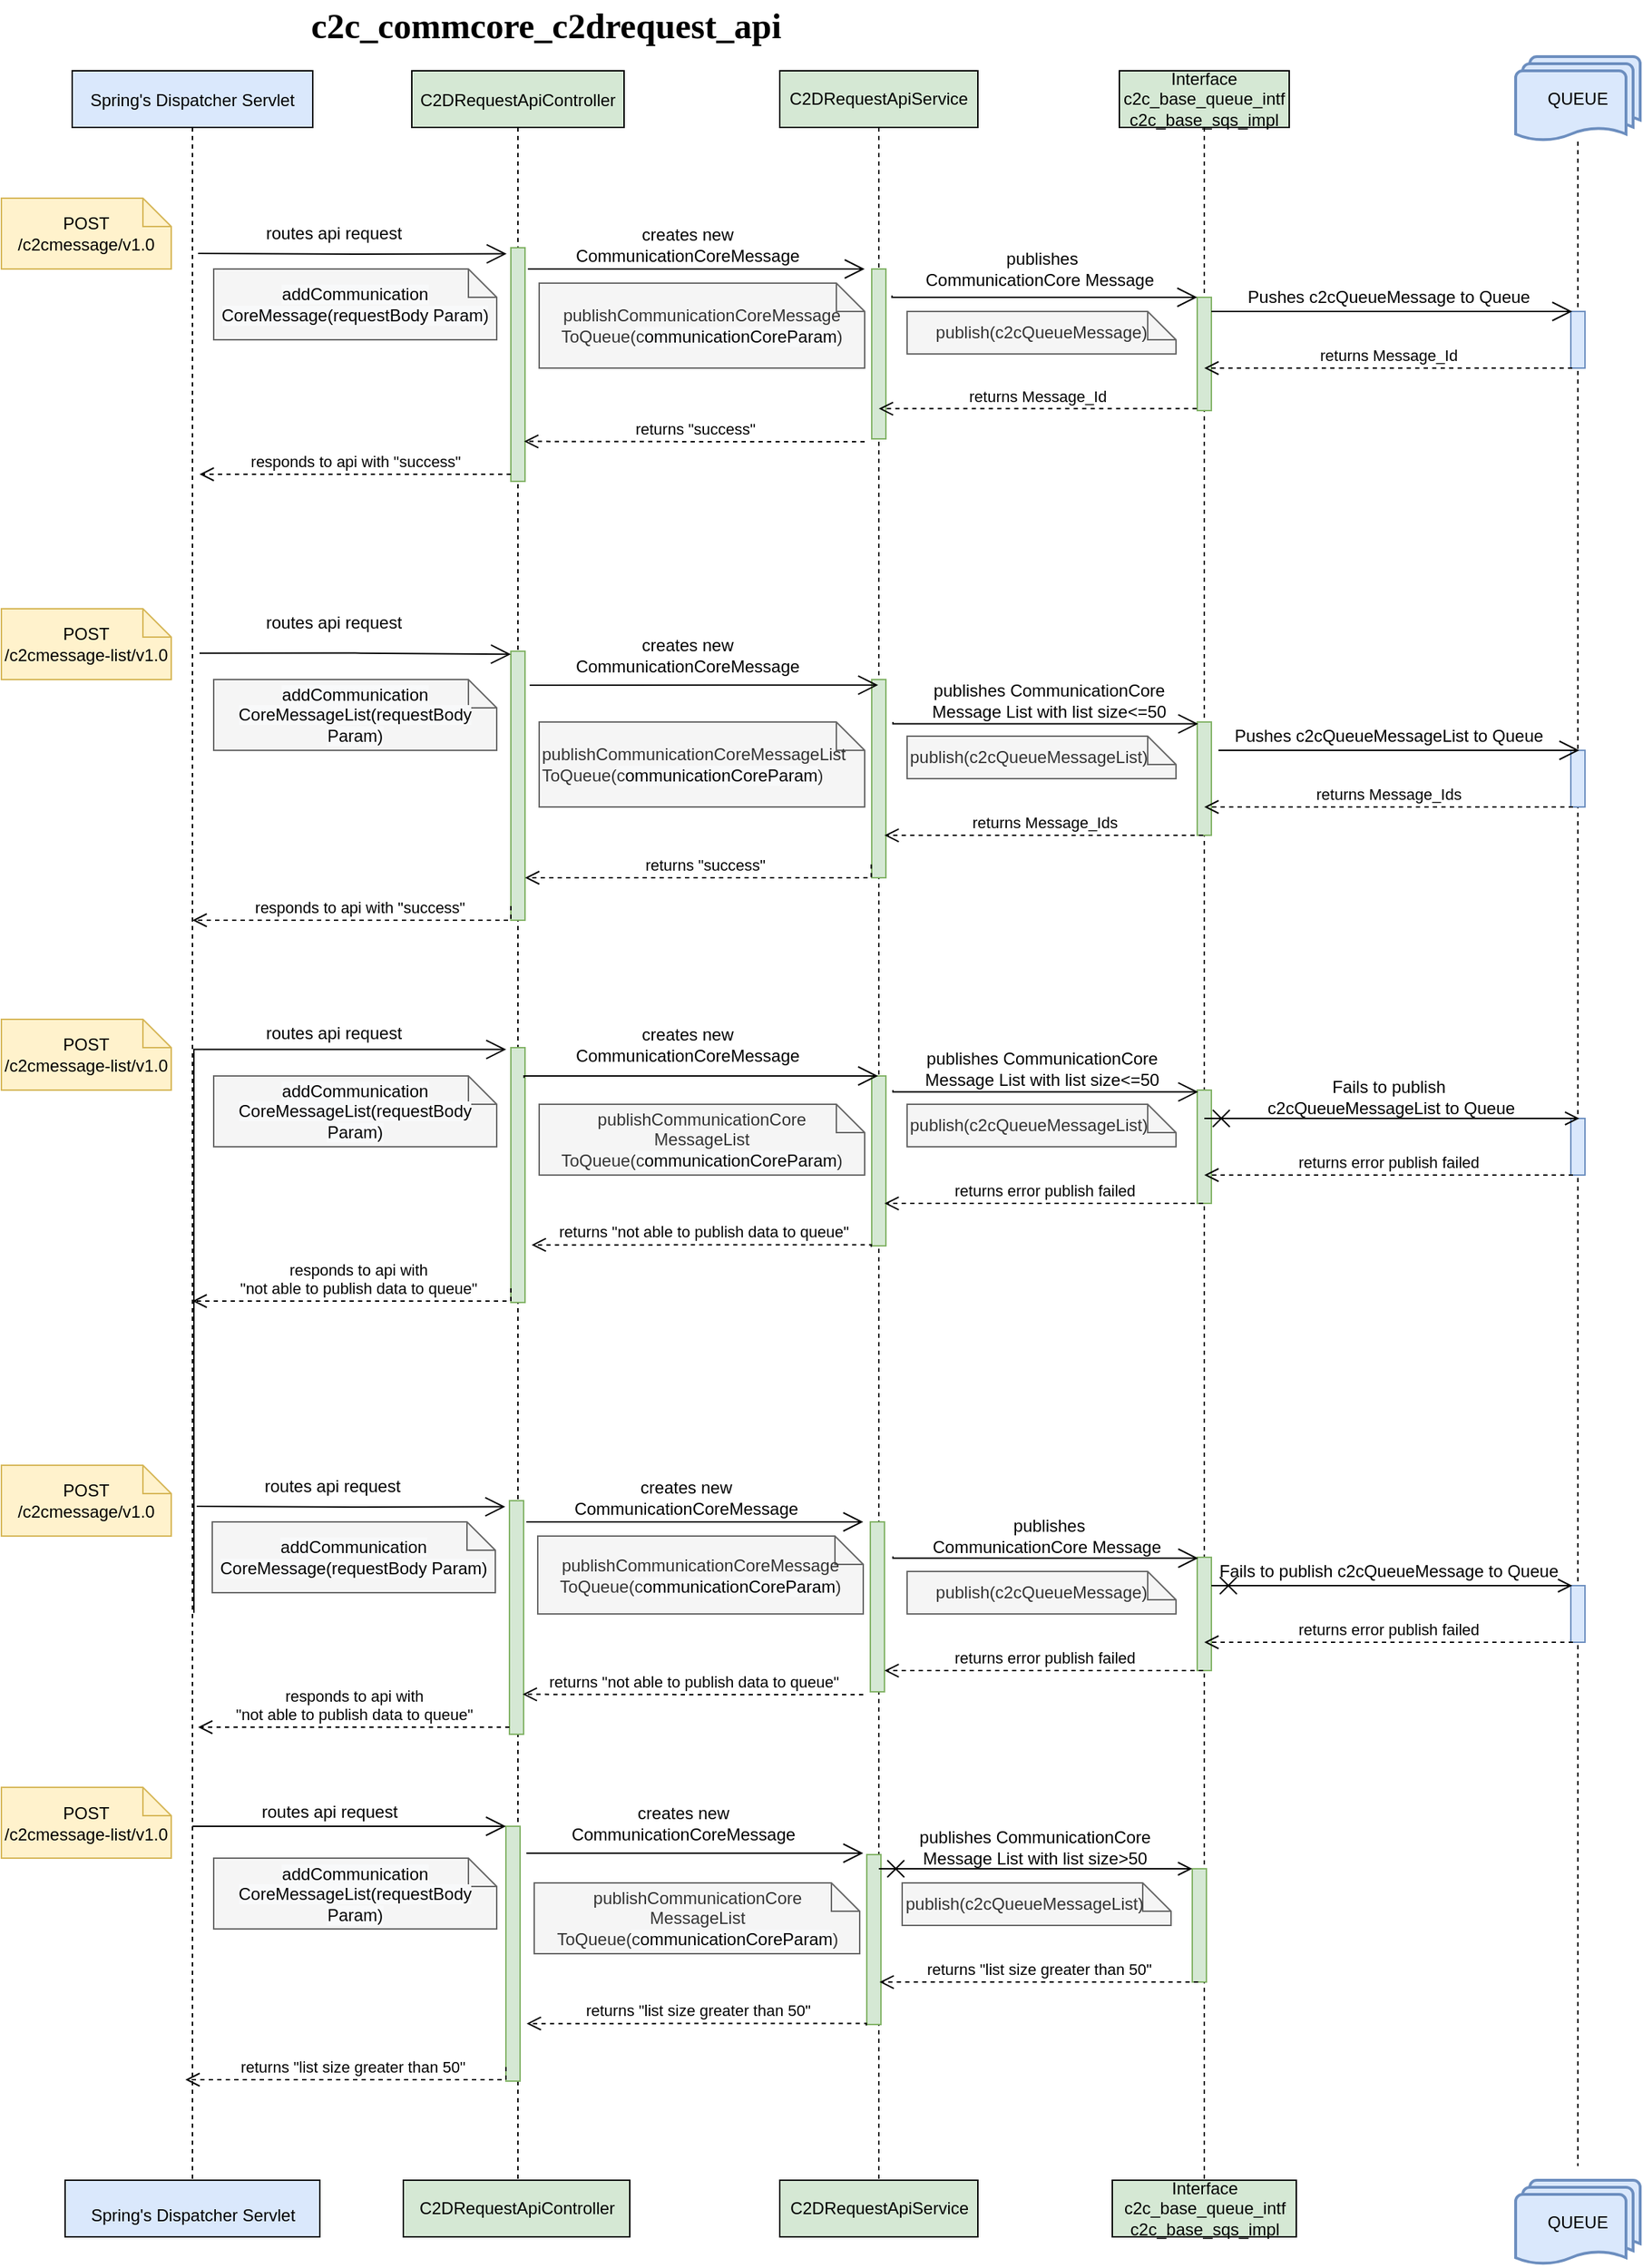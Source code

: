 <mxfile version="14.8.2" type="device"><diagram id="kgpKYQtTHZ0yAKxKKP6v" name="Page-1"><mxGraphModel dx="1022" dy="437" grid="1" gridSize="10" guides="1" tooltips="1" connect="1" arrows="1" fold="1" page="1" pageScale="1" pageWidth="850" pageHeight="1100" math="0" shadow="0"><root><mxCell id="0"/><mxCell id="1" parent="0"/><mxCell id="3nuBFxr9cyL0pnOWT2aG-1" value="Spring's Dispatcher Servlet" style="shape=umlLifeline;perimeter=lifelinePerimeter;container=1;collapsible=0;recursiveResize=0;rounded=0;shadow=0;strokeWidth=1;fillColor=#dae8fc;" parent="1" vertex="1"><mxGeometry x="60" y="60" width="170" height="1490" as="geometry"/></mxCell><mxCell id="3nuBFxr9cyL0pnOWT2aG-5" value="C2DRequestApiController" style="shape=umlLifeline;perimeter=lifelinePerimeter;container=1;collapsible=0;recursiveResize=0;rounded=0;shadow=0;strokeWidth=1;fillColor=#D5E8D4;" parent="1" vertex="1"><mxGeometry x="300" y="60" width="150" height="1490" as="geometry"/></mxCell><mxCell id="3nuBFxr9cyL0pnOWT2aG-6" value="" style="points=[];perimeter=orthogonalPerimeter;rounded=0;shadow=0;strokeWidth=1;fillColor=#d5e8d4;strokeColor=#82b366;" parent="3nuBFxr9cyL0pnOWT2aG-5" vertex="1"><mxGeometry x="70" y="125" width="10" height="165" as="geometry"/></mxCell><mxCell id="YHT5eHNQZRwUMd5hchhT-39" value="" style="points=[];perimeter=orthogonalPerimeter;rounded=0;shadow=0;strokeWidth=1;fillColor=#d5e8d4;strokeColor=#82b366;" parent="3nuBFxr9cyL0pnOWT2aG-5" vertex="1"><mxGeometry x="70" y="410" width="10" height="190" as="geometry"/></mxCell><mxCell id="YHT5eHNQZRwUMd5hchhT-59" value="" style="points=[];perimeter=orthogonalPerimeter;rounded=0;shadow=0;strokeWidth=1;fillColor=#d5e8d4;strokeColor=#82b366;" parent="3nuBFxr9cyL0pnOWT2aG-5" vertex="1"><mxGeometry x="70" y="690" width="10" height="180" as="geometry"/></mxCell><mxCell id="YHT5eHNQZRwUMd5hchhT-5" value="POST /c2cmessage/v1.0" style="shape=note;size=20;whiteSpace=wrap;html=1;fillColor=#fff2cc;strokeColor=#d6b656;" parent="1" vertex="1"><mxGeometry x="10" y="150" width="120" height="50" as="geometry"/></mxCell><mxCell id="YHT5eHNQZRwUMd5hchhT-12" value="" style="endArrow=open;endFill=1;endSize=12;html=1;rounded=0;edgeStyle=orthogonalEdgeStyle;entryX=-0.3;entryY=0.026;entryDx=0;entryDy=0;entryPerimeter=0;" parent="1" target="3nuBFxr9cyL0pnOWT2aG-6" edge="1"><mxGeometry width="160" relative="1" as="geometry"><mxPoint x="149" y="189" as="sourcePoint"/><mxPoint x="360" y="190" as="targetPoint"/><Array as="points"/></mxGeometry></mxCell><mxCell id="YHT5eHNQZRwUMd5hchhT-13" value="routes api request" style="text;html=1;strokeColor=none;fillColor=none;align=center;verticalAlign=middle;whiteSpace=wrap;rounded=0;" parent="1" vertex="1"><mxGeometry x="190" y="165" width="110" height="20" as="geometry"/></mxCell><mxCell id="YHT5eHNQZRwUMd5hchhT-15" value="&lt;span style=&quot;font: 12px / 1.2 &amp;#34;helvetica&amp;#34; ; text-align: center ; color: rgb(0 , 0 , 0) ; text-transform: none ; text-indent: 0px ; letter-spacing: normal ; text-decoration: none ; word-spacing: 0px ; display: inline ; float: none ; overflow-wrap: normal ; background-color: rgb(248 , 249 , 250)&quot;&gt;addCommunication&lt;br&gt;CoreMessage(requestBody Param)&lt;/span&gt;" style="shape=note;size=20;whiteSpace=wrap;html=1;fillColor=#f5f5f5;strokeColor=#666666;fontColor=#333333;" parent="1" vertex="1"><mxGeometry x="160" y="200" width="200" height="50" as="geometry"/></mxCell><mxCell id="YHT5eHNQZRwUMd5hchhT-19" value="&lt;span style=&quot;background-color: rgb(213 , 232 , 212)&quot;&gt;&lt;span style=&quot;color: rgb(0 , 0 , 0) ; font-family: &amp;#34;helvetica&amp;#34; ; font-size: 12px ; font-style: normal ; font-weight: 400 ; letter-spacing: normal ; text-align: center ; text-indent: 0px ; text-transform: none ; word-spacing: 0px ; display: inline ; float: none&quot;&gt;C2DRequestApiService&lt;/span&gt;&lt;br&gt;&lt;/span&gt;" style="shape=umlLifeline;perimeter=lifelinePerimeter;whiteSpace=wrap;html=1;container=1;collapsible=0;recursiveResize=0;outlineConnect=0;fillColor=#D5E8D4;" parent="1" vertex="1"><mxGeometry x="560" y="60" width="140" height="1490" as="geometry"/></mxCell><mxCell id="YHT5eHNQZRwUMd5hchhT-20" value="" style="html=1;points=[];perimeter=orthogonalPerimeter;fillColor=#d5e8d4;strokeColor=#82b366;" parent="YHT5eHNQZRwUMd5hchhT-19" vertex="1"><mxGeometry x="65" y="140" width="10" height="120" as="geometry"/></mxCell><mxCell id="YHT5eHNQZRwUMd5hchhT-45" value="" style="html=1;points=[];perimeter=orthogonalPerimeter;fillColor=#d5e8d4;strokeColor=#82b366;" parent="YHT5eHNQZRwUMd5hchhT-19" vertex="1"><mxGeometry x="65" y="430" width="10" height="140" as="geometry"/></mxCell><mxCell id="YHT5eHNQZRwUMd5hchhT-60" value="" style="html=1;points=[];perimeter=orthogonalPerimeter;fillColor=#d5e8d4;strokeColor=#82b366;" parent="YHT5eHNQZRwUMd5hchhT-19" vertex="1"><mxGeometry x="65" y="710" width="10" height="120" as="geometry"/></mxCell><mxCell id="YHT5eHNQZRwUMd5hchhT-21" value="" style="endArrow=open;endFill=1;endSize=12;html=1;rounded=0;edgeStyle=orthogonalEdgeStyle;" parent="1" edge="1"><mxGeometry width="160" relative="1" as="geometry"><mxPoint x="382" y="200" as="sourcePoint"/><mxPoint x="620" y="200" as="targetPoint"/></mxGeometry></mxCell><mxCell id="YHT5eHNQZRwUMd5hchhT-22" value="publishCommunicationCoreMessage&lt;br&gt;ToQueue(&lt;font style=&quot;background-color: rgb(248 , 249 , 250)&quot;&gt;c&lt;span style=&quot;font: 12px / 1.2 &amp;#34;helvetica&amp;#34; ; text-align: center ; color: rgb(0 , 0 , 0) ; text-transform: none ; text-indent: 0px ; letter-spacing: normal ; text-decoration: none ; word-spacing: 0px ; display: inline ; float: none ; overflow-wrap: normal&quot;&gt;ommunicationCoreParam&lt;/span&gt;&lt;/font&gt;)" style="shape=note;size=20;whiteSpace=wrap;html=1;fillColor=#f5f5f5;strokeColor=#666666;fontColor=#333333;" parent="1" vertex="1"><mxGeometry x="390" y="210" width="230" height="60" as="geometry"/></mxCell><mxCell id="YHT5eHNQZRwUMd5hchhT-23" value="creates new CommunicationCoreMessage" style="text;html=1;strokeColor=none;fillColor=none;align=center;verticalAlign=middle;whiteSpace=wrap;rounded=0;" parent="1" vertex="1"><mxGeometry x="440" y="165" width="110" height="35" as="geometry"/></mxCell><mxCell id="YHT5eHNQZRwUMd5hchhT-24" value="&lt;div align=&quot;center&quot;&gt;QUEUE&lt;/div&gt;" style="strokeWidth=2;html=1;shape=mxgraph.flowchart.multi-document;whiteSpace=wrap;align=center;fillColor=#dae8fc;strokeColor=#6c8ebf;" parent="1" vertex="1"><mxGeometry x="1080" y="50" width="88" height="60" as="geometry"/></mxCell><mxCell id="YHT5eHNQZRwUMd5hchhT-25" value="" style="shape=umlLifeline;perimeter=lifelinePerimeter;whiteSpace=wrap;html=1;container=1;collapsible=0;recursiveResize=0;outlineConnect=0;size=0;fillColor=#dae8fc;" parent="1" vertex="1"><mxGeometry x="1099.5" y="110" width="49" height="1430" as="geometry"/></mxCell><mxCell id="YHT5eHNQZRwUMd5hchhT-61" value="" style="html=1;points=[];perimeter=orthogonalPerimeter;fillColor=#dae8fc;strokeColor=#6c8ebf;" parent="YHT5eHNQZRwUMd5hchhT-25" vertex="1"><mxGeometry x="19.5" y="690" width="10" height="40" as="geometry"/></mxCell><mxCell id="YHT5eHNQZRwUMd5hchhT-27" value="" style="html=1;points=[];perimeter=orthogonalPerimeter;fillColor=#dae8fc;strokeColor=#6c8ebf;" parent="YHT5eHNQZRwUMd5hchhT-25" vertex="1"><mxGeometry x="19.5" y="120" width="10" height="40" as="geometry"/></mxCell><mxCell id="YHT5eHNQZRwUMd5hchhT-46" value="" style="html=1;points=[];perimeter=orthogonalPerimeter;fillColor=#dae8fc;strokeColor=#6c8ebf;" parent="YHT5eHNQZRwUMd5hchhT-25" vertex="1"><mxGeometry x="19.5" y="430" width="10" height="40" as="geometry"/></mxCell><mxCell id="DI2gtHbdPZd41SCXRHpp-9" value="" style="html=1;points=[];perimeter=orthogonalPerimeter;fillColor=#dae8fc;strokeColor=#6c8ebf;" parent="YHT5eHNQZRwUMd5hchhT-25" vertex="1"><mxGeometry x="19.5" y="1020" width="10" height="40" as="geometry"/></mxCell><mxCell id="YHT5eHNQZRwUMd5hchhT-33" value="returns &quot;success&quot;" style="html=1;verticalAlign=bottom;endArrow=open;dashed=1;endSize=8;rounded=0;edgeStyle=orthogonalEdgeStyle;entryX=0.933;entryY=0.829;entryDx=0;entryDy=0;entryPerimeter=0;" parent="1" target="3nuBFxr9cyL0pnOWT2aG-6" edge="1"><mxGeometry relative="1" as="geometry"><mxPoint x="620" y="322" as="sourcePoint"/><mxPoint x="420" y="330" as="targetPoint"/><Array as="points"><mxPoint x="530" y="322"/><mxPoint x="530" y="322"/></Array></mxGeometry></mxCell><mxCell id="YHT5eHNQZRwUMd5hchhT-34" value="responds to api with &quot;success&quot;" style="html=1;verticalAlign=bottom;endArrow=open;dashed=1;endSize=8;rounded=0;edgeStyle=orthogonalEdgeStyle;" parent="1" edge="1"><mxGeometry relative="1" as="geometry"><mxPoint x="370" y="345" as="sourcePoint"/><mxPoint x="150" y="345" as="targetPoint"/><Array as="points"><mxPoint x="275" y="345"/></Array></mxGeometry></mxCell><mxCell id="YHT5eHNQZRwUMd5hchhT-37" value="&lt;font style=&quot;font-size: 12px&quot;&gt;POST &lt;br&gt;/c2cmessage-list/v1.0&lt;/font&gt;" style="shape=note;size=20;whiteSpace=wrap;html=1;fillColor=#fff2cc;strokeColor=#d6b656;align=center;" parent="1" vertex="1"><mxGeometry x="10" y="440" width="120" height="50" as="geometry"/></mxCell><mxCell id="YHT5eHNQZRwUMd5hchhT-41" value="&lt;span style=&quot;font: 12px / 1.2 &amp;#34;helvetica&amp;#34; ; text-align: center ; color: rgb(0 , 0 , 0) ; text-transform: none ; text-indent: 0px ; letter-spacing: normal ; text-decoration: none ; word-spacing: 0px ; display: inline ; float: none ; overflow-wrap: normal ; background-color: rgb(248 , 249 , 250)&quot;&gt;addCommunication&lt;br&gt;CoreMessageList(requestBody Param)&lt;/span&gt;" style="shape=note;size=20;whiteSpace=wrap;html=1;fillColor=#f5f5f5;strokeColor=#666666;fontColor=#333333;" parent="1" vertex="1"><mxGeometry x="160" y="490" width="200" height="50" as="geometry"/></mxCell><mxCell id="YHT5eHNQZRwUMd5hchhT-42" value="publishCommunicationCoreMessageList&lt;br&gt;ToQueue(&lt;font style=&quot;background-color: rgb(248 , 249 , 250)&quot;&gt;c&lt;span style=&quot;font: 12px / 1.2 &amp;#34;helvetica&amp;#34; ; color: rgb(0 , 0 , 0) ; text-transform: none ; text-indent: 0px ; letter-spacing: normal ; text-decoration: none ; word-spacing: 0px ; display: inline ; float: none ; overflow-wrap: normal&quot;&gt;ommunicationCoreParam&lt;/span&gt;&lt;/font&gt;)" style="shape=note;size=20;whiteSpace=wrap;html=1;fillColor=#f5f5f5;strokeColor=#666666;fontColor=#333333;align=left;" parent="1" vertex="1"><mxGeometry x="390" y="520" width="230" height="60" as="geometry"/></mxCell><mxCell id="YHT5eHNQZRwUMd5hchhT-43" value="routes api request" style="text;html=1;strokeColor=none;fillColor=none;align=center;verticalAlign=middle;whiteSpace=wrap;rounded=0;" parent="1" vertex="1"><mxGeometry x="190" y="440" width="110" height="20" as="geometry"/></mxCell><mxCell id="YHT5eHNQZRwUMd5hchhT-44" value="creates new CommunicationCoreMessage" style="text;html=1;strokeColor=none;fillColor=none;align=center;verticalAlign=middle;whiteSpace=wrap;rounded=0;" parent="1" vertex="1"><mxGeometry x="440" y="455" width="110" height="35" as="geometry"/></mxCell><mxCell id="YHT5eHNQZRwUMd5hchhT-49" value="" style="endArrow=open;endFill=1;endSize=12;html=1;rounded=0;edgeStyle=orthogonalEdgeStyle;exitX=1;exitY=0.158;exitDx=0;exitDy=0;exitPerimeter=0;" parent="1" edge="1"><mxGeometry width="160" relative="1" as="geometry"><mxPoint x="150" y="471.34" as="sourcePoint"/><mxPoint x="370" y="472.17" as="targetPoint"/><Array as="points"><mxPoint x="260" y="472"/></Array></mxGeometry></mxCell><mxCell id="YHT5eHNQZRwUMd5hchhT-52" value="returns &quot;success&quot;" style="html=1;verticalAlign=bottom;endArrow=open;dashed=1;endSize=8;rounded=0;edgeStyle=orthogonalEdgeStyle;exitX=-0.033;exitY=0.933;exitDx=0;exitDy=0;exitPerimeter=0;" parent="1" source="YHT5eHNQZRwUMd5hchhT-45" edge="1"><mxGeometry relative="1" as="geometry"><mxPoint x="470" y="630" as="sourcePoint"/><mxPoint x="380" y="630" as="targetPoint"/><Array as="points"><mxPoint x="625" y="630"/></Array></mxGeometry></mxCell><mxCell id="YHT5eHNQZRwUMd5hchhT-53" value="&lt;span style=&quot;font: 11px / 1.2 &amp;#34;helvetica&amp;#34; ; text-align: center ; color: rgb(0 , 0 , 0) ; text-transform: none ; text-indent: 0px ; letter-spacing: normal ; text-decoration: none ; word-spacing: 0px ; display: inline ; float: none ; overflow-wrap: normal ; background-color: rgb(255 , 255 , 255)&quot;&gt;responds to api with &quot;success&quot;&lt;/span&gt;" style="html=1;verticalAlign=bottom;endArrow=open;dashed=1;endSize=8;rounded=0;edgeStyle=orthogonalEdgeStyle;" parent="1" target="3nuBFxr9cyL0pnOWT2aG-1" edge="1"><mxGeometry relative="1" as="geometry"><mxPoint x="370" y="650" as="sourcePoint"/><mxPoint x="151.33" y="650.05" as="targetPoint"/><Array as="points"><mxPoint x="370" y="660"/></Array></mxGeometry></mxCell><mxCell id="YHT5eHNQZRwUMd5hchhT-57" value="POST &lt;br&gt;/c2cmessage-list/v1.0" style="shape=note;size=20;whiteSpace=wrap;html=1;fillColor=#fff2cc;strokeColor=#d6b656;" parent="1" vertex="1"><mxGeometry x="10" y="730" width="120" height="50" as="geometry"/></mxCell><mxCell id="YHT5eHNQZRwUMd5hchhT-62" value="&lt;span style=&quot;font: 12px / 1.2 &amp;#34;helvetica&amp;#34; ; text-align: center ; color: rgb(0 , 0 , 0) ; text-transform: none ; text-indent: 0px ; letter-spacing: normal ; text-decoration: none ; word-spacing: 0px ; display: inline ; float: none ; overflow-wrap: normal ; background-color: rgb(248 , 249 , 250)&quot;&gt;addCommunication&lt;br&gt;CoreMessageList(requestBody Param)&lt;/span&gt;" style="shape=note;size=20;whiteSpace=wrap;html=1;fillColor=#f5f5f5;strokeColor=#666666;fontColor=#333333;" parent="1" vertex="1"><mxGeometry x="160" y="770" width="200" height="50" as="geometry"/></mxCell><mxCell id="YHT5eHNQZRwUMd5hchhT-63" value="publishCommunicationCore&lt;br&gt;MessageList&lt;br&gt;ToQueue(&lt;font style=&quot;background-color: rgb(248 , 249 , 250)&quot;&gt;c&lt;span style=&quot;font: 12px / 1.2 &amp;#34;helvetica&amp;#34; ; text-align: center ; color: rgb(0 , 0 , 0) ; text-transform: none ; text-indent: 0px ; letter-spacing: normal ; text-decoration: none ; word-spacing: 0px ; display: inline ; float: none ; overflow-wrap: normal&quot;&gt;ommunicationCoreParam&lt;/span&gt;&lt;/font&gt;)" style="shape=note;size=20;whiteSpace=wrap;html=1;fillColor=#f5f5f5;strokeColor=#666666;fontColor=#333333;" parent="1" vertex="1"><mxGeometry x="390" y="790" width="230" height="50" as="geometry"/></mxCell><mxCell id="YHT5eHNQZRwUMd5hchhT-67" value="routes api request" style="text;html=1;strokeColor=none;fillColor=none;align=center;verticalAlign=middle;whiteSpace=wrap;rounded=0;" parent="1" vertex="1"><mxGeometry x="190" y="730" width="110" height="20" as="geometry"/></mxCell><mxCell id="YHT5eHNQZRwUMd5hchhT-68" value="creates new CommunicationCoreMessage" style="text;html=1;strokeColor=none;fillColor=none;align=center;verticalAlign=middle;whiteSpace=wrap;rounded=0;" parent="1" vertex="1"><mxGeometry x="440" y="730" width="110" height="35" as="geometry"/></mxCell><mxCell id="YHT5eHNQZRwUMd5hchhT-77" value="&lt;span style=&quot;text-align: center ; color: rgb(0 , 0 , 0) ; text-transform: none ; line-height: 1.2 ; text-indent: 0px ; letter-spacing: normal ; font-style: normal ; font-variant: normal ; font-weight: normal ; text-decoration: none ; word-spacing: 0px ; display: inline ; font-stretch: normal ; float: none ; overflow-wrap: normal ; background-color: rgb(255 , 255 , 255)&quot;&gt;responds to api with &lt;br&gt;&quot;&lt;span&gt;not able to publish data to queue&lt;/span&gt;&quot;&lt;br&gt;&lt;/span&gt;" style="html=1;verticalAlign=bottom;endArrow=open;dashed=1;endSize=8;rounded=0;edgeStyle=orthogonalEdgeStyle;" parent="1" target="3nuBFxr9cyL0pnOWT2aG-1" edge="1"><mxGeometry relative="1" as="geometry"><mxPoint x="370" y="920" as="sourcePoint"/><mxPoint x="152" y="919.41" as="targetPoint"/><Array as="points"><mxPoint x="370" y="929"/></Array></mxGeometry></mxCell><mxCell id="YHT5eHNQZRwUMd5hchhT-78" value="&lt;span style=&quot;font: 12px / 1.2 &amp;#34;helvetica&amp;#34; ; text-align: center ; color: rgb(0 , 0 , 0) ; text-transform: none ; text-indent: 0px ; letter-spacing: normal ; text-decoration: none ; word-spacing: 0px ; display: inline ; float: none ; overflow-wrap: normal ; background-color: rgb(213 , 232 , 212)&quot;&gt;C2DRequestApiController&lt;/span&gt;" style="html=1;strokeWidth=1;fillColor=#d5e8d4;" parent="1" vertex="1"><mxGeometry x="294" y="1550" width="160" height="40" as="geometry"/></mxCell><mxCell id="YHT5eHNQZRwUMd5hchhT-79" value="&lt;span style=&quot;text-align: center ; color: rgb(0 , 0 , 0) ; text-transform: none ; line-height: 1.2 ; text-indent: 0px ; letter-spacing: normal ; font-size: 12px ; font-style: normal ; font-variant: normal ; font-weight: normal ; text-decoration: none ; word-spacing: 0px ; display: inline ; font-stretch: normal ; float: none ; overflow-wrap: normal ; background-color: rgb(213 , 232 , 212)&quot;&gt;C2DRequestApiService&lt;/span&gt;" style="html=1;strokeWidth=1;fillColor=#d5e8d4;" parent="1" vertex="1"><mxGeometry x="560" y="1550" width="140" height="40" as="geometry"/></mxCell><mxCell id="YHT5eHNQZRwUMd5hchhT-81" value="&#10;&#10;&#10;c2c_commcore_c2drequest_api&#10;&#10;" style="text;align=center;fontStyle=1;verticalAlign=middle;spacingLeft=3;spacingRight=3;strokeColor=none;rotatable=0;points=[[0,0.5],[1,0.5]];portConstraint=eastwest;fontFamily=Verdana;fontSize=25;" parent="1" vertex="1"><mxGeometry x="120" y="10" width="550" as="geometry"/></mxCell><mxCell id="YHT5eHNQZRwUMd5hchhT-82" value="&lt;span style=&quot;font: 12px / 1.2 &amp;#34;helvetica&amp;#34; ; text-align: center ; color: rgb(0 , 0 , 0) ; text-transform: none ; text-indent: 0px ; letter-spacing: normal ; text-decoration: none ; word-spacing: 0px ; display: inline ; float: none ; overflow-wrap: normal ; background-color: rgb(218 , 232 , 252)&quot;&gt;Spring's Dispatcher Servlet&lt;/span&gt;" style="html=1;fontFamily=Verdana;fontSize=25;strokeWidth=1;fillColor=#DAE8FC;" parent="1" vertex="1"><mxGeometry x="55" y="1550" width="180" height="40" as="geometry"/></mxCell><mxCell id="r89bFpeMcNBJq7wDjsMA-3" value="" style="endArrow=open;endFill=1;endSize=12;html=1;rounded=0;edgeStyle=orthogonalEdgeStyle;exitX=1.333;exitY=0.126;exitDx=0;exitDy=0;exitPerimeter=0;" parent="1" source="YHT5eHNQZRwUMd5hchhT-39" target="YHT5eHNQZRwUMd5hchhT-19" edge="1"><mxGeometry width="160" relative="1" as="geometry"><mxPoint x="415" y="492.5" as="sourcePoint"/><mxPoint x="575" y="492.5" as="targetPoint"/><Array as="points"><mxPoint x="550" y="494"/><mxPoint x="550" y="494"/></Array></mxGeometry></mxCell><mxCell id="r89bFpeMcNBJq7wDjsMA-5" value="" style="endArrow=open;endFill=1;endSize=12;html=1;rounded=0;edgeStyle=orthogonalEdgeStyle;entryX=-0.333;entryY=0.007;entryDx=0;entryDy=0;entryPerimeter=0;exitX=0.506;exitY=0.731;exitDx=0;exitDy=0;exitPerimeter=0;" parent="1" source="3nuBFxr9cyL0pnOWT2aG-1" target="YHT5eHNQZRwUMd5hchhT-59" edge="1"><mxGeometry width="160" relative="1" as="geometry"><mxPoint x="170" y="754.5" as="sourcePoint"/><mxPoint x="330" y="754.5" as="targetPoint"/><Array as="points"><mxPoint x="146" y="751"/></Array></mxGeometry></mxCell><mxCell id="r89bFpeMcNBJq7wDjsMA-6" value="" style="endArrow=open;endFill=1;endSize=12;html=1;rounded=0;edgeStyle=orthogonalEdgeStyle;exitX=0.933;exitY=0.119;exitDx=0;exitDy=0;exitPerimeter=0;" parent="1" source="YHT5eHNQZRwUMd5hchhT-59" target="YHT5eHNQZRwUMd5hchhT-19" edge="1"><mxGeometry width="160" relative="1" as="geometry"><mxPoint x="415" y="770" as="sourcePoint"/><mxPoint x="575" y="770" as="targetPoint"/><Array as="points"><mxPoint x="379" y="770"/></Array></mxGeometry></mxCell><mxCell id="r89bFpeMcNBJq7wDjsMA-12" value="&lt;font style=&quot;font-size: 11px&quot;&gt;returns &quot;not able to publish data to queue&quot;&lt;/font&gt;" style="html=1;verticalAlign=bottom;endArrow=open;dashed=1;endSize=8;rounded=0;edgeStyle=orthogonalEdgeStyle;entryX=1.467;entryY=0.774;entryDx=0;entryDy=0;entryPerimeter=0;exitX=-0.033;exitY=1.006;exitDx=0;exitDy=0;exitPerimeter=0;" parent="1" source="YHT5eHNQZRwUMd5hchhT-60" target="YHT5eHNQZRwUMd5hchhT-59" edge="1"><mxGeometry relative="1" as="geometry"><mxPoint x="570" y="890" as="sourcePoint"/><mxPoint x="490" y="890" as="targetPoint"/><Array as="points"><mxPoint x="625" y="889"/></Array></mxGeometry></mxCell><mxCell id="DI2gtHbdPZd41SCXRHpp-1" value="" style="points=[];perimeter=orthogonalPerimeter;rounded=0;shadow=0;strokeWidth=1;fillColor=#d5e8d4;strokeColor=#82b366;" parent="1" vertex="1"><mxGeometry x="369" y="1070" width="10" height="165" as="geometry"/></mxCell><mxCell id="DI2gtHbdPZd41SCXRHpp-2" value="" style="endArrow=open;endFill=1;endSize=12;html=1;rounded=0;edgeStyle=orthogonalEdgeStyle;entryX=-0.3;entryY=0.026;entryDx=0;entryDy=0;entryPerimeter=0;" parent="1" target="DI2gtHbdPZd41SCXRHpp-1" edge="1"><mxGeometry width="160" relative="1" as="geometry"><mxPoint x="148" y="1074" as="sourcePoint"/><mxPoint x="359" y="1075" as="targetPoint"/><Array as="points"/></mxGeometry></mxCell><mxCell id="DI2gtHbdPZd41SCXRHpp-3" value="routes api request" style="text;html=1;strokeColor=none;fillColor=none;align=center;verticalAlign=middle;whiteSpace=wrap;rounded=0;" parent="1" vertex="1"><mxGeometry x="189" y="1050" width="110" height="20" as="geometry"/></mxCell><mxCell id="DI2gtHbdPZd41SCXRHpp-4" value="&lt;span style=&quot;font: 12px / 1.2 &amp;#34;helvetica&amp;#34; ; text-align: center ; color: rgb(0 , 0 , 0) ; text-transform: none ; text-indent: 0px ; letter-spacing: normal ; text-decoration: none ; word-spacing: 0px ; display: inline ; float: none ; overflow-wrap: normal ; background-color: rgb(248 , 249 , 250)&quot;&gt;addCommunication&lt;br&gt;CoreMessage(requestBody Param)&lt;/span&gt;" style="shape=note;size=20;whiteSpace=wrap;html=1;fillColor=#f5f5f5;strokeColor=#666666;fontColor=#333333;" parent="1" vertex="1"><mxGeometry x="159" y="1085" width="200" height="50" as="geometry"/></mxCell><mxCell id="DI2gtHbdPZd41SCXRHpp-5" value="" style="html=1;points=[];perimeter=orthogonalPerimeter;fillColor=#d5e8d4;strokeColor=#82b366;" parent="1" vertex="1"><mxGeometry x="624" y="1085" width="10" height="120" as="geometry"/></mxCell><mxCell id="DI2gtHbdPZd41SCXRHpp-6" value="" style="endArrow=open;endFill=1;endSize=12;html=1;rounded=0;edgeStyle=orthogonalEdgeStyle;" parent="1" edge="1"><mxGeometry width="160" relative="1" as="geometry"><mxPoint x="381" y="1085" as="sourcePoint"/><mxPoint x="619" y="1085" as="targetPoint"/></mxGeometry></mxCell><mxCell id="DI2gtHbdPZd41SCXRHpp-7" value="publishCommunicationCoreMessage&lt;br&gt;ToQueue(&lt;font style=&quot;background-color: rgb(248 , 249 , 250)&quot;&gt;c&lt;span style=&quot;font: 12px / 1.2 &amp;#34;helvetica&amp;#34; ; text-align: center ; color: rgb(0 , 0 , 0) ; text-transform: none ; text-indent: 0px ; letter-spacing: normal ; text-decoration: none ; word-spacing: 0px ; display: inline ; float: none ; overflow-wrap: normal&quot;&gt;ommunicationCoreParam&lt;/span&gt;&lt;/font&gt;)" style="shape=note;size=20;whiteSpace=wrap;html=1;fillColor=#f5f5f5;strokeColor=#666666;fontColor=#333333;" parent="1" vertex="1"><mxGeometry x="389" y="1095" width="230" height="55" as="geometry"/></mxCell><mxCell id="DI2gtHbdPZd41SCXRHpp-8" value="creates new CommunicationCoreMessage" style="text;html=1;strokeColor=none;fillColor=none;align=center;verticalAlign=middle;whiteSpace=wrap;rounded=0;" parent="1" vertex="1"><mxGeometry x="439" y="1050" width="110" height="35" as="geometry"/></mxCell><mxCell id="DI2gtHbdPZd41SCXRHpp-11" value="returns &quot;not able to publish data to queue&quot;" style="html=1;verticalAlign=bottom;endArrow=open;dashed=1;endSize=8;rounded=0;edgeStyle=orthogonalEdgeStyle;entryX=0.933;entryY=0.829;entryDx=0;entryDy=0;entryPerimeter=0;" parent="1" target="DI2gtHbdPZd41SCXRHpp-1" edge="1"><mxGeometry relative="1" as="geometry"><mxPoint x="619" y="1207" as="sourcePoint"/><mxPoint x="419" y="1215" as="targetPoint"/><Array as="points"><mxPoint x="529" y="1207"/><mxPoint x="529" y="1207"/></Array></mxGeometry></mxCell><mxCell id="DI2gtHbdPZd41SCXRHpp-12" value="responds to api with&lt;br&gt;&quot;not able to publish data to queue&quot;" style="html=1;verticalAlign=bottom;endArrow=open;dashed=1;endSize=8;rounded=0;edgeStyle=orthogonalEdgeStyle;" parent="1" edge="1"><mxGeometry relative="1" as="geometry"><mxPoint x="369" y="1230" as="sourcePoint"/><mxPoint x="149" y="1230" as="targetPoint"/><Array as="points"><mxPoint x="274" y="1230"/></Array></mxGeometry></mxCell><mxCell id="DI2gtHbdPZd41SCXRHpp-15" value="POST /c2cmessage/v1.0" style="shape=note;size=20;whiteSpace=wrap;html=1;fillColor=#fff2cc;strokeColor=#d6b656;" parent="1" vertex="1"><mxGeometry x="10" y="1045" width="120" height="50" as="geometry"/></mxCell><mxCell id="DI2gtHbdPZd41SCXRHpp-18" value="Interface&lt;br&gt;c2c_base_queue_intf&lt;br&gt;c2c_base_sqs_impl" style="shape=umlLifeline;perimeter=lifelinePerimeter;whiteSpace=wrap;html=1;container=1;collapsible=0;recursiveResize=0;outlineConnect=0;fillColor=#d5e8d4;" parent="1" vertex="1"><mxGeometry x="800" y="60" width="120" height="1490" as="geometry"/></mxCell><mxCell id="DI2gtHbdPZd41SCXRHpp-20" value="" style="html=1;points=[];perimeter=orthogonalPerimeter;strokeColor=#82b366;fillColor=#d5e8d4;" parent="DI2gtHbdPZd41SCXRHpp-18" vertex="1"><mxGeometry x="55" y="160" width="10" height="80" as="geometry"/></mxCell><mxCell id="DI2gtHbdPZd41SCXRHpp-21" value="" style="html=1;points=[];perimeter=orthogonalPerimeter;strokeColor=#82b366;fillColor=#d5e8d4;" parent="DI2gtHbdPZd41SCXRHpp-18" vertex="1"><mxGeometry x="55" y="460" width="10" height="80" as="geometry"/></mxCell><mxCell id="DI2gtHbdPZd41SCXRHpp-22" value="" style="html=1;points=[];perimeter=orthogonalPerimeter;strokeColor=#82b366;fillColor=#d5e8d4;" parent="DI2gtHbdPZd41SCXRHpp-18" vertex="1"><mxGeometry x="55" y="720" width="10" height="80" as="geometry"/></mxCell><mxCell id="DI2gtHbdPZd41SCXRHpp-23" value="" style="html=1;points=[];perimeter=orthogonalPerimeter;strokeColor=#82b366;fillColor=#d5e8d4;" parent="DI2gtHbdPZd41SCXRHpp-18" vertex="1"><mxGeometry x="55" y="1050" width="10" height="80" as="geometry"/></mxCell><mxCell id="DI2gtHbdPZd41SCXRHpp-19" value="Interface&lt;br&gt;c2c_base_queue_intf&lt;br&gt;c2c_base_sqs_impl" style="html=1;fillColor=#d5e8d4;" parent="1" vertex="1"><mxGeometry x="795" y="1550" width="130" height="40" as="geometry"/></mxCell><mxCell id="DI2gtHbdPZd41SCXRHpp-24" value="" style="endArrow=open;endFill=1;endSize=12;html=1;rounded=0;edgeStyle=orthogonalEdgeStyle;exitX=1.433;exitY=0.156;exitDx=0;exitDy=0;exitPerimeter=0;" parent="1" source="YHT5eHNQZRwUMd5hchhT-20" target="DI2gtHbdPZd41SCXRHpp-20" edge="1"><mxGeometry width="160" relative="1" as="geometry"><mxPoint x="680" y="220" as="sourcePoint"/><mxPoint x="840" y="220" as="targetPoint"/><Array as="points"><mxPoint x="639" y="220"/></Array></mxGeometry></mxCell><mxCell id="DI2gtHbdPZd41SCXRHpp-25" value="returns Message_Id" style="html=1;verticalAlign=bottom;endArrow=open;dashed=1;endSize=8;rounded=0;edgeStyle=orthogonalEdgeStyle;exitX=-0.033;exitY=0.983;exitDx=0;exitDy=0;exitPerimeter=0;" parent="1" source="DI2gtHbdPZd41SCXRHpp-20" target="YHT5eHNQZRwUMd5hchhT-19" edge="1"><mxGeometry relative="1" as="geometry"><mxPoint x="800" y="300" as="sourcePoint"/><mxPoint x="660" y="272" as="targetPoint"/><Array as="points"><mxPoint x="690" y="299"/><mxPoint x="690" y="299"/></Array></mxGeometry></mxCell><mxCell id="DI2gtHbdPZd41SCXRHpp-26" value="" style="endArrow=open;endFill=1;endSize=12;html=1;rounded=0;edgeStyle=orthogonalEdgeStyle;" parent="1" source="DI2gtHbdPZd41SCXRHpp-20" edge="1"><mxGeometry width="160" relative="1" as="geometry"><mxPoint x="960" y="230" as="sourcePoint"/><mxPoint x="1120" y="230" as="targetPoint"/><Array as="points"><mxPoint x="920" y="230"/><mxPoint x="920" y="230"/></Array></mxGeometry></mxCell><mxCell id="DI2gtHbdPZd41SCXRHpp-27" value="returns Message_Id" style="html=1;verticalAlign=bottom;endArrow=open;dashed=1;endSize=8;rounded=0;edgeStyle=orthogonalEdgeStyle;" parent="1" target="DI2gtHbdPZd41SCXRHpp-18" edge="1"><mxGeometry relative="1" as="geometry"><mxPoint x="1120" y="270" as="sourcePoint"/><mxPoint x="1040" y="270" as="targetPoint"/><Array as="points"><mxPoint x="920" y="270"/><mxPoint x="920" y="270"/></Array></mxGeometry></mxCell><mxCell id="DI2gtHbdPZd41SCXRHpp-28" value="" style="endArrow=open;endFill=1;endSize=12;html=1;rounded=0;edgeStyle=orthogonalEdgeStyle;exitX=1.433;exitY=0.156;exitDx=0;exitDy=0;exitPerimeter=0;" parent="1" edge="1"><mxGeometry width="160" relative="1" as="geometry"><mxPoint x="640.03" y="520" as="sourcePoint"/><mxPoint x="855.7" y="521.28" as="targetPoint"/><Array as="points"><mxPoint x="639.7" y="521.28"/></Array></mxGeometry></mxCell><mxCell id="DI2gtHbdPZd41SCXRHpp-29" value="returns Message_Ids" style="html=1;verticalAlign=bottom;endArrow=open;dashed=1;endSize=8;rounded=0;edgeStyle=orthogonalEdgeStyle;exitX=-0.033;exitY=0.983;exitDx=0;exitDy=0;exitPerimeter=0;" parent="1" edge="1"><mxGeometry relative="1" as="geometry"><mxPoint x="859.17" y="600.04" as="sourcePoint"/><mxPoint x="634" y="600.04" as="targetPoint"/><Array as="points"><mxPoint x="694.5" y="600.4"/><mxPoint x="694.5" y="600.4"/></Array></mxGeometry></mxCell><mxCell id="DI2gtHbdPZd41SCXRHpp-30" value="" style="endArrow=open;endFill=1;endSize=12;html=1;rounded=0;edgeStyle=orthogonalEdgeStyle;" parent="1" edge="1"><mxGeometry width="160" relative="1" as="geometry"><mxPoint x="870" y="540" as="sourcePoint"/><mxPoint x="1125" y="540" as="targetPoint"/><Array as="points"><mxPoint x="925" y="540"/><mxPoint x="925" y="540"/></Array></mxGeometry></mxCell><mxCell id="DI2gtHbdPZd41SCXRHpp-31" value="returns Message_Ids" style="html=1;verticalAlign=bottom;endArrow=open;dashed=1;endSize=8;rounded=0;edgeStyle=orthogonalEdgeStyle;" parent="1" edge="1"><mxGeometry relative="1" as="geometry"><mxPoint x="1120.5" y="580" as="sourcePoint"/><mxPoint x="860" y="580" as="targetPoint"/><Array as="points"><mxPoint x="920.5" y="580"/><mxPoint x="920.5" y="580"/></Array></mxGeometry></mxCell><mxCell id="DI2gtHbdPZd41SCXRHpp-32" value="returns error publish failed" style="html=1;verticalAlign=bottom;endArrow=open;dashed=1;endSize=8;rounded=0;edgeStyle=orthogonalEdgeStyle;exitX=-0.033;exitY=0.983;exitDx=0;exitDy=0;exitPerimeter=0;" parent="1" edge="1"><mxGeometry relative="1" as="geometry"><mxPoint x="859.17" y="860.04" as="sourcePoint"/><mxPoint x="634" y="860.04" as="targetPoint"/><Array as="points"><mxPoint x="694.5" y="860.4"/><mxPoint x="694.5" y="860.4"/></Array></mxGeometry></mxCell><mxCell id="DI2gtHbdPZd41SCXRHpp-33" value="returns error publish failed" style="html=1;verticalAlign=bottom;endArrow=open;dashed=1;endSize=8;rounded=0;edgeStyle=orthogonalEdgeStyle;" parent="1" edge="1"><mxGeometry relative="1" as="geometry"><mxPoint x="1120.5" y="840" as="sourcePoint"/><mxPoint x="860" y="840" as="targetPoint"/><Array as="points"><mxPoint x="920.5" y="840"/><mxPoint x="920.5" y="840"/></Array></mxGeometry></mxCell><mxCell id="DI2gtHbdPZd41SCXRHpp-34" value="returns error publish failed" style="html=1;verticalAlign=bottom;endArrow=open;dashed=1;endSize=8;rounded=0;edgeStyle=orthogonalEdgeStyle;exitX=-0.033;exitY=0.983;exitDx=0;exitDy=0;exitPerimeter=0;" parent="1" edge="1"><mxGeometry relative="1" as="geometry"><mxPoint x="859.17" y="1190.04" as="sourcePoint"/><mxPoint x="634" y="1190.04" as="targetPoint"/><Array as="points"><mxPoint x="694.5" y="1190.4"/><mxPoint x="694.5" y="1190.4"/></Array></mxGeometry></mxCell><mxCell id="DI2gtHbdPZd41SCXRHpp-35" value="returns error publish failed" style="html=1;verticalAlign=bottom;endArrow=open;dashed=1;endSize=8;rounded=0;edgeStyle=orthogonalEdgeStyle;" parent="1" edge="1"><mxGeometry relative="1" as="geometry"><mxPoint x="1120.5" y="1170" as="sourcePoint"/><mxPoint x="860" y="1170" as="targetPoint"/><Array as="points"><mxPoint x="920.5" y="1170"/><mxPoint x="920.5" y="1170"/></Array></mxGeometry></mxCell><mxCell id="DI2gtHbdPZd41SCXRHpp-37" value="" style="endArrow=open;startArrow=cross;endFill=0;startFill=0;endSize=8;startSize=10;html=1;rounded=0;edgeStyle=orthogonalEdgeStyle;" parent="1" source="DI2gtHbdPZd41SCXRHpp-23" edge="1"><mxGeometry width="160" relative="1" as="geometry"><mxPoint x="960" y="1130" as="sourcePoint"/><mxPoint x="1120" y="1130" as="targetPoint"/><Array as="points"><mxPoint x="930" y="1130"/><mxPoint x="930" y="1130"/></Array></mxGeometry></mxCell><mxCell id="DI2gtHbdPZd41SCXRHpp-38" value="" style="endArrow=open;startArrow=cross;endFill=0;startFill=0;endSize=8;startSize=10;html=1;rounded=0;edgeStyle=orthogonalEdgeStyle;" parent="1" edge="1"><mxGeometry width="160" relative="1" as="geometry"><mxPoint x="860" y="800" as="sourcePoint"/><mxPoint x="1125" y="800" as="targetPoint"/><Array as="points"><mxPoint x="935" y="800"/><mxPoint x="935" y="800"/></Array></mxGeometry></mxCell><mxCell id="DI2gtHbdPZd41SCXRHpp-40" value="" style="endArrow=open;endFill=1;endSize=12;html=1;rounded=0;edgeStyle=orthogonalEdgeStyle;exitX=1.433;exitY=0.156;exitDx=0;exitDy=0;exitPerimeter=0;" parent="1" edge="1"><mxGeometry width="160" relative="1" as="geometry"><mxPoint x="640.03" y="780" as="sourcePoint"/><mxPoint x="855.7" y="781.28" as="targetPoint"/><Array as="points"><mxPoint x="639.7" y="781.28"/></Array></mxGeometry></mxCell><mxCell id="DI2gtHbdPZd41SCXRHpp-41" value="" style="endArrow=open;endFill=1;endSize=12;html=1;rounded=0;edgeStyle=orthogonalEdgeStyle;exitX=1.433;exitY=0.156;exitDx=0;exitDy=0;exitPerimeter=0;" parent="1" edge="1"><mxGeometry width="160" relative="1" as="geometry"><mxPoint x="640.03" y="1109.35" as="sourcePoint"/><mxPoint x="855.7" y="1110.63" as="targetPoint"/><Array as="points"><mxPoint x="639.7" y="1110.63"/></Array></mxGeometry></mxCell><mxCell id="DI2gtHbdPZd41SCXRHpp-43" value="&lt;div style=&quot;box-sizing: border-box&quot;&gt;&lt;font style=&quot;font-size: 12px&quot;&gt;publish(c2cQueueMessage)&lt;/font&gt;&lt;/div&gt;" style="shape=note;size=20;whiteSpace=wrap;html=1;strokeColor=#666666;fillColor=#f5f5f5;fontColor=#333333;" parent="1" vertex="1"><mxGeometry x="650" y="230" width="190" height="30" as="geometry"/></mxCell><mxCell id="DI2gtHbdPZd41SCXRHpp-44" value="&lt;div style=&quot;box-sizing: border-box&quot;&gt;&lt;font style=&quot;font-size: 12px&quot;&gt;publish(c2cQueueMessageList)&lt;/font&gt;&lt;/div&gt;" style="shape=note;size=20;whiteSpace=wrap;html=1;strokeColor=#666666;fillColor=#f5f5f5;fontColor=#333333;align=left;" parent="1" vertex="1"><mxGeometry x="650" y="530" width="190" height="30" as="geometry"/></mxCell><mxCell id="DI2gtHbdPZd41SCXRHpp-45" value="&lt;div style=&quot;box-sizing: border-box&quot;&gt;&lt;font style=&quot;font-size: 12px&quot;&gt;publish(c2cQueueMessageList)&lt;/font&gt;&lt;/div&gt;" style="shape=note;size=20;whiteSpace=wrap;html=1;strokeColor=#666666;fillColor=#f5f5f5;fontColor=#333333;align=left;" parent="1" vertex="1"><mxGeometry x="650" y="790" width="190" height="30" as="geometry"/></mxCell><mxCell id="DI2gtHbdPZd41SCXRHpp-46" value="&lt;div style=&quot;box-sizing: border-box&quot;&gt;&lt;font style=&quot;font-size: 12px&quot;&gt;publish(c2cQueueMessage)&lt;/font&gt;&lt;/div&gt;" style="shape=note;size=20;whiteSpace=wrap;html=1;strokeColor=#666666;fillColor=#f5f5f5;fontColor=#333333;" parent="1" vertex="1"><mxGeometry x="650" y="1120" width="190" height="30" as="geometry"/></mxCell><mxCell id="DI2gtHbdPZd41SCXRHpp-48" value="publishes &lt;br&gt;CommunicationCore Message&amp;nbsp;" style="text;html=1;align=center;verticalAlign=middle;resizable=0;points=[];autosize=1;strokeColor=none;" parent="1" vertex="1"><mxGeometry x="655" y="185" width="180" height="30" as="geometry"/></mxCell><mxCell id="DI2gtHbdPZd41SCXRHpp-49" value="publishes CommunicationCore &lt;br&gt;Message List with list size&amp;lt;=50" style="text;html=1;align=center;verticalAlign=middle;resizable=0;points=[];autosize=1;strokeColor=none;" parent="1" vertex="1"><mxGeometry x="660" y="490" width="180" height="30" as="geometry"/></mxCell><mxCell id="DI2gtHbdPZd41SCXRHpp-50" value="publishes CommunicationCore &lt;br&gt;Message List with list size&amp;lt;=50" style="text;html=1;align=center;verticalAlign=middle;resizable=0;points=[];autosize=1;strokeColor=none;" parent="1" vertex="1"><mxGeometry x="655" y="750" width="180" height="30" as="geometry"/></mxCell><mxCell id="DI2gtHbdPZd41SCXRHpp-51" value="publishes &lt;br&gt;CommunicationCore Message&amp;nbsp;" style="text;html=1;align=center;verticalAlign=middle;resizable=0;points=[];autosize=1;strokeColor=none;" parent="1" vertex="1"><mxGeometry x="660" y="1080" width="180" height="30" as="geometry"/></mxCell><mxCell id="DI2gtHbdPZd41SCXRHpp-52" value="Pushes c2cQueueMessage to Queue" style="text;html=1;align=center;verticalAlign=middle;resizable=0;points=[];autosize=1;strokeColor=none;" parent="1" vertex="1"><mxGeometry x="885" y="210" width="210" height="20" as="geometry"/></mxCell><mxCell id="DI2gtHbdPZd41SCXRHpp-53" value="Pushes c2cQueueMessageList to Queue" style="text;html=1;align=center;verticalAlign=middle;resizable=0;points=[];autosize=1;strokeColor=none;" parent="1" vertex="1"><mxGeometry x="875" y="520" width="230" height="20" as="geometry"/></mxCell><mxCell id="DI2gtHbdPZd41SCXRHpp-54" value="Fails to publish&lt;br&gt;&amp;nbsp;c2cQueueMessageList to Queue" style="text;html=1;align=center;verticalAlign=middle;resizable=0;points=[];autosize=1;strokeColor=none;" parent="1" vertex="1"><mxGeometry x="895" y="770" width="190" height="30" as="geometry"/></mxCell><mxCell id="DI2gtHbdPZd41SCXRHpp-55" value="Fails to publish c2cQueueMessage to Queue" style="text;html=1;align=center;verticalAlign=middle;resizable=0;points=[];autosize=1;strokeColor=none;" parent="1" vertex="1"><mxGeometry x="865" y="1110" width="250" height="20" as="geometry"/></mxCell><mxCell id="YHT5eHNQZRwUMd5hchhT-80" value="&lt;div align=&quot;center&quot; style=&quot;text-align: center ; color: rgb(0 , 0 , 0) ; text-transform: none ; text-indent: 0px ; letter-spacing: normal ; font-family: &amp;#34;helvetica&amp;#34; ; font-size: 12px ; font-style: normal ; font-variant: normal ; font-weight: 400 ; text-decoration: none ; word-spacing: 0px&quot;&gt;QUEUE&lt;/div&gt;" style="strokeWidth=2;html=1;shape=mxgraph.flowchart.multi-document;whiteSpace=wrap;fillColor=#dae8fc;strokeColor=#6c8ebf;" parent="1" vertex="1"><mxGeometry x="1080" y="1550" width="88" height="60" as="geometry"/></mxCell><mxCell id="DI2gtHbdPZd41SCXRHpp-57" value="" style="points=[];perimeter=orthogonalPerimeter;rounded=0;shadow=0;strokeWidth=1;fillColor=#d5e8d4;strokeColor=#82b366;" parent="1" vertex="1"><mxGeometry x="366.5" y="1300" width="10" height="180" as="geometry"/></mxCell><mxCell id="DI2gtHbdPZd41SCXRHpp-58" value="" style="html=1;points=[];perimeter=orthogonalPerimeter;fillColor=#d5e8d4;strokeColor=#82b366;" parent="1" vertex="1"><mxGeometry x="621.5" y="1320" width="10" height="120" as="geometry"/></mxCell><mxCell id="DI2gtHbdPZd41SCXRHpp-60" value="&lt;span style=&quot;font: 12px / 1.2 &amp;#34;helvetica&amp;#34; ; text-align: center ; color: rgb(0 , 0 , 0) ; text-transform: none ; text-indent: 0px ; letter-spacing: normal ; text-decoration: none ; word-spacing: 0px ; display: inline ; float: none ; overflow-wrap: normal ; background-color: rgb(248 , 249 , 250)&quot;&gt;addCommunication&lt;br&gt;CoreMessageList(requestBody Param)&lt;/span&gt;" style="shape=note;size=20;whiteSpace=wrap;html=1;fillColor=#f5f5f5;strokeColor=#666666;fontColor=#333333;" parent="1" vertex="1"><mxGeometry x="160" y="1322.5" width="200" height="50" as="geometry"/></mxCell><mxCell id="DI2gtHbdPZd41SCXRHpp-61" value="publishCommunicationCore&lt;br&gt;MessageList&lt;br&gt;ToQueue(&lt;font style=&quot;background-color: rgb(248 , 249 , 250)&quot;&gt;c&lt;span style=&quot;font: 12px / 1.2 &amp;#34;helvetica&amp;#34; ; text-align: center ; color: rgb(0 , 0 , 0) ; text-transform: none ; text-indent: 0px ; letter-spacing: normal ; text-decoration: none ; word-spacing: 0px ; display: inline ; float: none ; overflow-wrap: normal&quot;&gt;ommunicationCoreParam&lt;/span&gt;&lt;/font&gt;)" style="shape=note;size=20;whiteSpace=wrap;html=1;fillColor=#f5f5f5;strokeColor=#666666;fontColor=#333333;" parent="1" vertex="1"><mxGeometry x="386.5" y="1340" width="230" height="50" as="geometry"/></mxCell><mxCell id="DI2gtHbdPZd41SCXRHpp-62" value="routes api request" style="text;html=1;strokeColor=none;fillColor=none;align=center;verticalAlign=middle;whiteSpace=wrap;rounded=0;" parent="1" vertex="1"><mxGeometry x="186.5" y="1280" width="110" height="20" as="geometry"/></mxCell><mxCell id="DI2gtHbdPZd41SCXRHpp-63" value="creates new CommunicationCoreMessage" style="text;html=1;strokeColor=none;fillColor=none;align=center;verticalAlign=middle;whiteSpace=wrap;rounded=0;" parent="1" vertex="1"><mxGeometry x="436.5" y="1280" width="110" height="35" as="geometry"/></mxCell><mxCell id="DI2gtHbdPZd41SCXRHpp-64" value="returns &quot;list size greater than 50&quot;" style="html=1;verticalAlign=bottom;endArrow=open;dashed=1;endSize=8;rounded=0;edgeStyle=orthogonalEdgeStyle;" parent="1" edge="1"><mxGeometry relative="1" as="geometry"><mxPoint x="366.5" y="1470" as="sourcePoint"/><mxPoint x="140" y="1479" as="targetPoint"/><Array as="points"><mxPoint x="366.5" y="1479"/></Array></mxGeometry></mxCell><mxCell id="DI2gtHbdPZd41SCXRHpp-66" value="returns &quot;list size greater than 50&quot;" style="html=1;verticalAlign=bottom;endArrow=open;dashed=1;endSize=8;rounded=0;edgeStyle=orthogonalEdgeStyle;entryX=1.467;entryY=0.774;entryDx=0;entryDy=0;entryPerimeter=0;exitX=-0.033;exitY=1.006;exitDx=0;exitDy=0;exitPerimeter=0;" parent="1" source="DI2gtHbdPZd41SCXRHpp-58" target="DI2gtHbdPZd41SCXRHpp-57" edge="1"><mxGeometry relative="1" as="geometry"><mxPoint x="566.5" y="1440" as="sourcePoint"/><mxPoint x="486.5" y="1440" as="targetPoint"/><Array as="points"><mxPoint x="621.5" y="1439"/></Array></mxGeometry></mxCell><mxCell id="DI2gtHbdPZd41SCXRHpp-67" value="" style="html=1;points=[];perimeter=orthogonalPerimeter;strokeColor=#82b366;fillColor=#d5e8d4;" parent="1" vertex="1"><mxGeometry x="851.5" y="1330" width="10" height="80" as="geometry"/></mxCell><mxCell id="DI2gtHbdPZd41SCXRHpp-68" value="returns &quot;list size greater than 50&quot;" style="html=1;verticalAlign=bottom;endArrow=open;dashed=1;endSize=8;rounded=0;edgeStyle=orthogonalEdgeStyle;exitX=-0.033;exitY=0.983;exitDx=0;exitDy=0;exitPerimeter=0;" parent="1" edge="1"><mxGeometry relative="1" as="geometry"><mxPoint x="855.67" y="1410.04" as="sourcePoint"/><mxPoint x="630.5" y="1410.04" as="targetPoint"/><Array as="points"><mxPoint x="691" y="1410.4"/><mxPoint x="691" y="1410.4"/></Array></mxGeometry></mxCell><mxCell id="DI2gtHbdPZd41SCXRHpp-72" value="&lt;div style=&quot;box-sizing: border-box&quot;&gt;&lt;font style=&quot;font-size: 12px&quot;&gt;publish(c2cQueueMessageList)&lt;/font&gt;&lt;/div&gt;" style="shape=note;size=20;whiteSpace=wrap;html=1;strokeColor=#666666;fillColor=#f5f5f5;fontColor=#333333;align=left;" parent="1" vertex="1"><mxGeometry x="646.5" y="1340" width="190" height="30" as="geometry"/></mxCell><mxCell id="DI2gtHbdPZd41SCXRHpp-73" value="publishes CommunicationCore &lt;br&gt;Message List with list size&amp;gt;50" style="text;html=1;align=center;verticalAlign=middle;resizable=0;points=[];autosize=1;strokeColor=none;" parent="1" vertex="1"><mxGeometry x="650" y="1300" width="180" height="30" as="geometry"/></mxCell><mxCell id="DI2gtHbdPZd41SCXRHpp-75" value="POST &lt;br&gt;/c2cmessage-list/v1.0" style="shape=note;size=20;whiteSpace=wrap;html=1;fillColor=#fff2cc;strokeColor=#d6b656;" parent="1" vertex="1"><mxGeometry x="10" y="1272.5" width="120" height="50" as="geometry"/></mxCell><mxCell id="DI2gtHbdPZd41SCXRHpp-76" value="" style="endArrow=open;endFill=1;endSize=12;html=1;rounded=0;edgeStyle=orthogonalEdgeStyle;" parent="1" source="3nuBFxr9cyL0pnOWT2aG-1" edge="1"><mxGeometry width="160" relative="1" as="geometry"><mxPoint x="206.5" y="1300" as="sourcePoint"/><mxPoint x="366.5" y="1300" as="targetPoint"/><Array as="points"><mxPoint x="220" y="1300"/><mxPoint x="220" y="1300"/></Array></mxGeometry></mxCell><mxCell id="DI2gtHbdPZd41SCXRHpp-77" value="" style="endArrow=open;endFill=1;endSize=12;html=1;rounded=0;edgeStyle=orthogonalEdgeStyle;" parent="1" edge="1"><mxGeometry width="160" relative="1" as="geometry"><mxPoint x="381" y="1319" as="sourcePoint"/><mxPoint x="619" y="1319" as="targetPoint"/></mxGeometry></mxCell><mxCell id="DI2gtHbdPZd41SCXRHpp-78" value="" style="endArrow=open;startArrow=cross;endFill=0;startFill=0;endSize=8;startSize=10;html=1;rounded=0;edgeStyle=orthogonalEdgeStyle;" parent="1" source="YHT5eHNQZRwUMd5hchhT-19" edge="1"><mxGeometry width="160" relative="1" as="geometry"><mxPoint x="691.5" y="1330" as="sourcePoint"/><mxPoint x="851.5" y="1330" as="targetPoint"/><Array as="points"><mxPoint x="690" y="1330"/><mxPoint x="690" y="1330"/></Array></mxGeometry></mxCell></root></mxGraphModel></diagram></mxfile>
